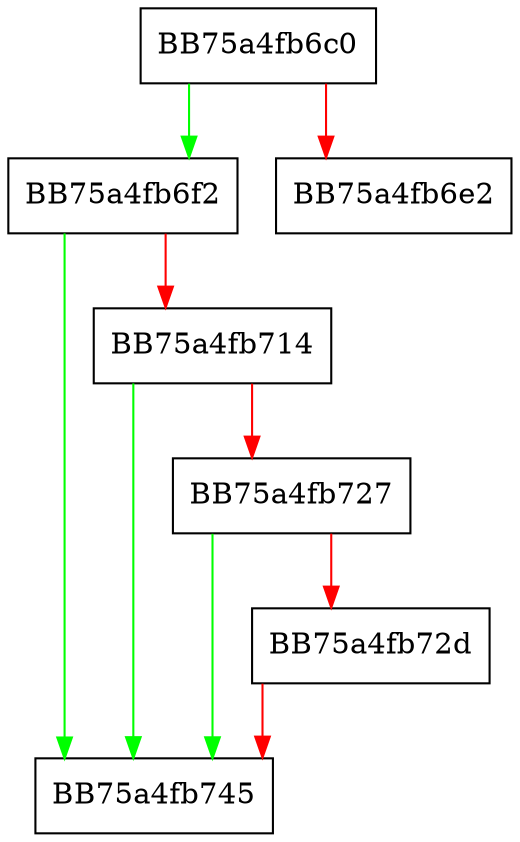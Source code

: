 digraph TurnNriOnProcess {
  node [shape="box"];
  graph [splines=ortho];
  BB75a4fb6c0 -> BB75a4fb6f2 [color="green"];
  BB75a4fb6c0 -> BB75a4fb6e2 [color="red"];
  BB75a4fb6f2 -> BB75a4fb745 [color="green"];
  BB75a4fb6f2 -> BB75a4fb714 [color="red"];
  BB75a4fb714 -> BB75a4fb745 [color="green"];
  BB75a4fb714 -> BB75a4fb727 [color="red"];
  BB75a4fb727 -> BB75a4fb745 [color="green"];
  BB75a4fb727 -> BB75a4fb72d [color="red"];
  BB75a4fb72d -> BB75a4fb745 [color="red"];
}